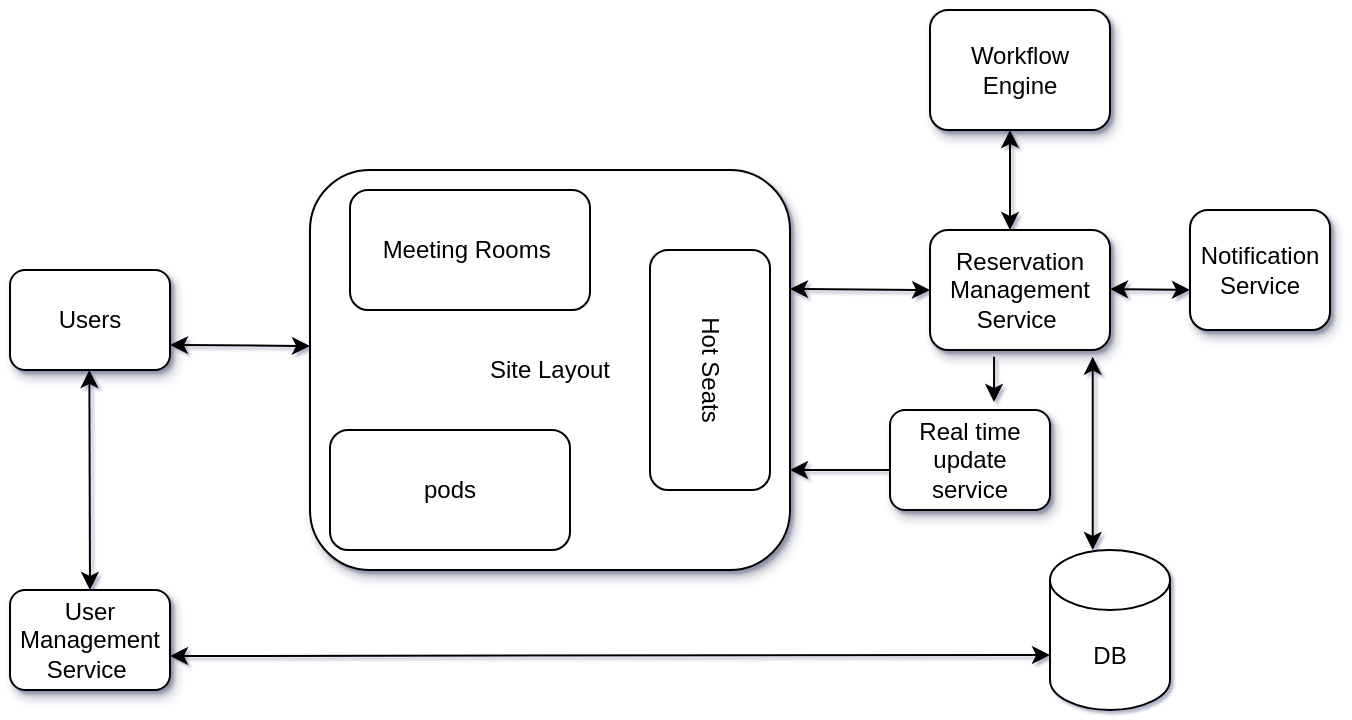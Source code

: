 <mxfile version="14.6.3" type="github" pages="2">
  <diagram id="_MlIaTFmYdxoSdyCVWUp" name="Page-1">
    <mxGraphModel dx="782" dy="469" grid="1" gridSize="10" guides="1" tooltips="1" connect="1" arrows="1" fold="1" page="1" pageScale="1" pageWidth="850" pageHeight="1100" math="0" shadow="1">
      <root>
        <mxCell id="0" />
        <mxCell id="1" parent="0" />
        <mxCell id="K35LnR0Q5-yhbviIUeu--1" value="Users" style="rounded=1;whiteSpace=wrap;html=1;shadow=1;" parent="1" vertex="1">
          <mxGeometry x="20" y="310" width="80" height="50" as="geometry" />
        </mxCell>
        <mxCell id="K35LnR0Q5-yhbviIUeu--2" value="Site Layout" style="rounded=1;whiteSpace=wrap;html=1;glass=0;shadow=1;sketch=0;" parent="1" vertex="1">
          <mxGeometry x="170" y="260" width="240" height="200" as="geometry" />
        </mxCell>
        <mxCell id="K35LnR0Q5-yhbviIUeu--3" value="Meeting Rooms&amp;nbsp;" style="rounded=1;whiteSpace=wrap;html=1;glass=0;sketch=0;shadow=0;" parent="1" vertex="1">
          <mxGeometry x="190" y="270" width="120" height="60" as="geometry" />
        </mxCell>
        <mxCell id="K35LnR0Q5-yhbviIUeu--4" value="pods" style="rounded=1;whiteSpace=wrap;html=1;" parent="1" vertex="1">
          <mxGeometry x="180" y="390" width="120" height="60" as="geometry" />
        </mxCell>
        <mxCell id="K35LnR0Q5-yhbviIUeu--5" value="Hot Seats" style="rounded=1;whiteSpace=wrap;html=1;rotation=90;" parent="1" vertex="1">
          <mxGeometry x="310" y="330" width="120" height="60" as="geometry" />
        </mxCell>
        <mxCell id="K35LnR0Q5-yhbviIUeu--6" value="Reservation Management Service&amp;nbsp;" style="rounded=1;whiteSpace=wrap;html=1;shadow=1;" parent="1" vertex="1">
          <mxGeometry x="480" y="290" width="90" height="60" as="geometry" />
        </mxCell>
        <mxCell id="K35LnR0Q5-yhbviIUeu--7" value="User Management Service&amp;nbsp;" style="rounded=1;whiteSpace=wrap;html=1;shadow=1;" parent="1" vertex="1">
          <mxGeometry x="20" y="470" width="80" height="50" as="geometry" />
        </mxCell>
        <mxCell id="K35LnR0Q5-yhbviIUeu--8" value="DB" style="shape=cylinder3;whiteSpace=wrap;html=1;boundedLbl=1;backgroundOutline=1;size=15;" parent="1" vertex="1">
          <mxGeometry x="540" y="450" width="60" height="80" as="geometry" />
        </mxCell>
        <mxCell id="K35LnR0Q5-yhbviIUeu--12" value="" style="endArrow=classic;startArrow=classic;html=1;exitX=1;exitY=0.75;exitDx=0;exitDy=0;" parent="1" source="K35LnR0Q5-yhbviIUeu--1" edge="1">
          <mxGeometry width="50" height="50" relative="1" as="geometry">
            <mxPoint x="190" y="330" as="sourcePoint" />
            <mxPoint x="170" y="348" as="targetPoint" />
            <Array as="points" />
          </mxGeometry>
        </mxCell>
        <mxCell id="K35LnR0Q5-yhbviIUeu--15" value="" style="endArrow=classic;startArrow=classic;html=1;entryX=0.356;entryY=0;entryDx=0;entryDy=0;entryPerimeter=0;exitX=0.904;exitY=1.056;exitDx=0;exitDy=0;exitPerimeter=0;" parent="1" source="K35LnR0Q5-yhbviIUeu--6" target="K35LnR0Q5-yhbviIUeu--8" edge="1">
          <mxGeometry width="50" height="50" relative="1" as="geometry">
            <mxPoint x="560" y="360" as="sourcePoint" />
            <mxPoint x="640" y="450" as="targetPoint" />
            <Array as="points" />
          </mxGeometry>
        </mxCell>
        <mxCell id="K35LnR0Q5-yhbviIUeu--16" value="" style="endArrow=classic;startArrow=classic;html=1;entryX=0;entryY=0;entryDx=0;entryDy=52.5;entryPerimeter=0;" parent="1" target="K35LnR0Q5-yhbviIUeu--8" edge="1">
          <mxGeometry width="50" height="50" relative="1" as="geometry">
            <mxPoint x="100" y="503" as="sourcePoint" />
            <mxPoint x="440" y="529.5" as="targetPoint" />
            <Array as="points" />
          </mxGeometry>
        </mxCell>
        <mxCell id="K35LnR0Q5-yhbviIUeu--17" value="" style="endArrow=classic;startArrow=classic;html=1;exitX=0.496;exitY=1;exitDx=0;exitDy=0;exitPerimeter=0;entryX=0.5;entryY=0;entryDx=0;entryDy=0;" parent="1" source="K35LnR0Q5-yhbviIUeu--1" target="K35LnR0Q5-yhbviIUeu--7" edge="1">
          <mxGeometry width="50" height="50" relative="1" as="geometry">
            <mxPoint x="80.14" y="383.36" as="sourcePoint" />
            <mxPoint x="79.5" y="470" as="targetPoint" />
            <Array as="points" />
          </mxGeometry>
        </mxCell>
        <mxCell id="K35LnR0Q5-yhbviIUeu--18" value="Workflow Engine" style="rounded=1;whiteSpace=wrap;html=1;glass=0;sketch=0;shadow=1;" parent="1" vertex="1">
          <mxGeometry x="480" y="180" width="90" height="60" as="geometry" />
        </mxCell>
        <mxCell id="K35LnR0Q5-yhbviIUeu--19" value="" style="endArrow=classic;startArrow=classic;html=1;" parent="1" edge="1">
          <mxGeometry width="50" height="50" relative="1" as="geometry">
            <mxPoint x="520" y="240" as="sourcePoint" />
            <mxPoint x="520" y="290" as="targetPoint" />
            <Array as="points" />
          </mxGeometry>
        </mxCell>
        <mxCell id="K35LnR0Q5-yhbviIUeu--20" value="Notification Service" style="rounded=1;whiteSpace=wrap;html=1;shadow=1;" parent="1" vertex="1">
          <mxGeometry x="610" y="280" width="70" height="60" as="geometry" />
        </mxCell>
        <mxCell id="K35LnR0Q5-yhbviIUeu--23" value="" style="endArrow=classic;startArrow=classic;html=1;exitX=1;exitY=0.5;exitDx=0;exitDy=0;entryX=0;entryY=0.5;entryDx=0;entryDy=0;" parent="1" target="K35LnR0Q5-yhbviIUeu--6" edge="1">
          <mxGeometry width="50" height="50" relative="1" as="geometry">
            <mxPoint x="410" y="319.5" as="sourcePoint" />
            <mxPoint x="450" y="320" as="targetPoint" />
            <Array as="points" />
          </mxGeometry>
        </mxCell>
        <mxCell id="K35LnR0Q5-yhbviIUeu--24" value="Real time update service" style="rounded=1;whiteSpace=wrap;html=1;shadow=1;" parent="1" vertex="1">
          <mxGeometry x="460" y="380" width="80" height="50" as="geometry" />
        </mxCell>
        <mxCell id="K35LnR0Q5-yhbviIUeu--25" value="" style="endArrow=classic;html=1;exitX=0.356;exitY=1.056;exitDx=0;exitDy=0;exitPerimeter=0;" parent="1" source="K35LnR0Q5-yhbviIUeu--6" edge="1">
          <mxGeometry width="50" height="50" relative="1" as="geometry">
            <mxPoint x="540" y="385" as="sourcePoint" />
            <mxPoint x="512" y="376" as="targetPoint" />
          </mxGeometry>
        </mxCell>
        <mxCell id="K35LnR0Q5-yhbviIUeu--26" value="" style="endArrow=classic;html=1;entryX=1;entryY=0.75;entryDx=0;entryDy=0;" parent="1" target="K35LnR0Q5-yhbviIUeu--2" edge="1">
          <mxGeometry width="50" height="50" relative="1" as="geometry">
            <mxPoint x="460" y="410" as="sourcePoint" />
            <mxPoint x="490.0" y="416.32" as="targetPoint" />
          </mxGeometry>
        </mxCell>
        <mxCell id="K35LnR0Q5-yhbviIUeu--27" value="" style="endArrow=classic;startArrow=classic;html=1;exitX=1;exitY=0.5;exitDx=0;exitDy=0;" parent="1" edge="1">
          <mxGeometry width="50" height="50" relative="1" as="geometry">
            <mxPoint x="570" y="319.5" as="sourcePoint" />
            <mxPoint x="610" y="320" as="targetPoint" />
            <Array as="points" />
          </mxGeometry>
        </mxCell>
      </root>
    </mxGraphModel>
  </diagram>
  <diagram id="o7n4etkldbsIySTwmedk" name="Page-2">
    <mxGraphModel dx="782" dy="469" grid="1" gridSize="10" guides="1" tooltips="1" connect="1" arrows="1" fold="1" page="1" pageScale="1" pageWidth="850" pageHeight="1100" math="0" shadow="0">
      <root>
        <mxCell id="VEdmg4KZLYOPGYcxSgGX-0" />
        <mxCell id="VEdmg4KZLYOPGYcxSgGX-1" parent="VEdmg4KZLYOPGYcxSgGX-0" />
        <mxCell id="VEdmg4KZLYOPGYcxSgGX-3" value="Application Insights &lt;br&gt;for real time telemetry&amp;nbsp;&amp;nbsp;" style="aspect=fixed;html=1;points=[];align=center;image;fontSize=12;image=img/lib/azure2/devops/Application_Insights.svg;rounded=1;shadow=1;glass=0;sketch=0;strokeColor=#000000;gradientColor=none;" vertex="1" parent="VEdmg4KZLYOPGYcxSgGX-1">
          <mxGeometry x="178.27" y="150" width="20.96" height="30" as="geometry" />
        </mxCell>
        <mxCell id="VEdmg4KZLYOPGYcxSgGX-4" value="Space booking &lt;br&gt;Data Read Service&lt;br&gt;as Http trigger Function&amp;nbsp;" style="aspect=fixed;html=1;points=[];align=center;image;fontSize=12;image=img/lib/azure2/compute/Function_Apps.svg;rounded=1;shadow=1;glass=0;sketch=0;strokeColor=#000000;gradientColor=none;" vertex="1" parent="VEdmg4KZLYOPGYcxSgGX-1">
          <mxGeometry x="570" y="110" width="34" height="30" as="geometry" />
        </mxCell>
        <mxCell id="VEdmg4KZLYOPGYcxSgGX-6" value="Space booking &lt;br&gt;Data Write Service&lt;br&gt;as Queue Trigger&amp;nbsp;&amp;nbsp;" style="aspect=fixed;html=1;points=[];align=center;image;fontSize=12;image=img/lib/azure2/compute/Function_Apps.svg;rounded=1;shadow=1;glass=0;sketch=0;strokeColor=#000000;gradientColor=none;" vertex="1" parent="VEdmg4KZLYOPGYcxSgGX-1">
          <mxGeometry x="560" y="240" width="34" height="30" as="geometry" />
        </mxCell>
        <mxCell id="VEdmg4KZLYOPGYcxSgGX-7" value="users" style="aspect=fixed;html=1;points=[];align=center;image;fontSize=12;image=img/lib/azure2/identity/Users.svg;rounded=1;shadow=1;glass=0;sketch=0;strokeColor=#000000;fillColor=none;gradientColor=none;" vertex="1" parent="VEdmg4KZLYOPGYcxSgGX-1">
          <mxGeometry x="66.66" y="255.74" width="28.36" height="31.02" as="geometry" />
        </mxCell>
        <mxCell id="VEdmg4KZLYOPGYcxSgGX-8" value="ADD" style="aspect=fixed;html=1;points=[];align=center;image;fontSize=12;image=img/lib/azure2/identity/Azure_Active_Directory.svg;rounded=1;shadow=1;glass=0;sketch=0;strokeColor=#000000;fillColor=none;gradientColor=none;" vertex="1" parent="VEdmg4KZLYOPGYcxSgGX-1">
          <mxGeometry x="62.21" y="50" width="32.81" height="30" as="geometry" />
        </mxCell>
        <mxCell id="VEdmg4KZLYOPGYcxSgGX-9" value="Client app&amp;nbsp;&lt;br&gt;for&lt;br&gt;Oauth" style="aspect=fixed;html=1;points=[];align=center;image;fontSize=12;image=img/lib/azure2/identity/App_Registrations.svg;rounded=1;shadow=1;glass=0;sketch=0;strokeColor=#000000;fillColor=none;gradientColor=none;" vertex="1" parent="VEdmg4KZLYOPGYcxSgGX-1">
          <mxGeometry x="66.66" y="140" width="29.54" height="30" as="geometry" />
        </mxCell>
        <mxCell id="VEdmg4KZLYOPGYcxSgGX-10" value="Azure Static App&lt;br&gt;&amp;nbsp;Angular" style="aspect=fixed;html=1;points=[];align=center;image;fontSize=12;image=img/lib/azure2/preview/Static_Apps.svg;rounded=1;shadow=1;glass=0;sketch=0;strokeColor=#000000;fillColor=none;gradientColor=none;" vertex="1" parent="VEdmg4KZLYOPGYcxSgGX-1">
          <mxGeometry x="170" y="255.74" width="37.5" height="30" as="geometry" />
        </mxCell>
        <mxCell id="VEdmg4KZLYOPGYcxSgGX-11" value="Queue for &lt;br&gt;Write Operations" style="verticalLabelPosition=bottom;html=1;verticalAlign=top;align=center;strokeColor=none;fillColor=#00BEF2;shape=mxgraph.azure.storage_queue;rounded=1;shadow=1;glass=0;sketch=0;" vertex="1" parent="VEdmg4KZLYOPGYcxSgGX-1">
          <mxGeometry x="360" y="240" width="40" height="32.5" as="geometry" />
        </mxCell>
        <mxCell id="VEdmg4KZLYOPGYcxSgGX-12" value="Requirements&amp;nbsp;" style="aspect=fixed;html=1;points=[];align=center;image;fontSize=12;image=img/lib/mscae/Azure_Boards.svg;rounded=1;shadow=1;glass=0;sketch=0;strokeColor=#000000;fillColor=none;gradientColor=none;" vertex="1" parent="VEdmg4KZLYOPGYcxSgGX-1">
          <mxGeometry x="176.25" y="520" width="25" height="25" as="geometry" />
        </mxCell>
        <mxCell id="VEdmg4KZLYOPGYcxSgGX-13" value="Git Repo" style="aspect=fixed;html=1;points=[];align=center;image;fontSize=12;image=img/lib/mscae/Azure_Repos.svg;rounded=1;shadow=1;glass=0;sketch=0;strokeColor=#000000;fillColor=none;gradientColor=none;" vertex="1" parent="VEdmg4KZLYOPGYcxSgGX-1">
          <mxGeometry x="175.25" y="430" width="27" height="30" as="geometry" />
        </mxCell>
        <mxCell id="VEdmg4KZLYOPGYcxSgGX-14" value="CICD Pipeline" style="aspect=fixed;html=1;points=[];align=center;image;fontSize=12;image=img/lib/mscae/Azure_Pipelines.svg;rounded=1;shadow=1;glass=0;sketch=0;strokeColor=#000000;fillColor=none;gradientColor=none;" vertex="1" parent="VEdmg4KZLYOPGYcxSgGX-1">
          <mxGeometry x="173.75" y="350" width="30" height="30" as="geometry" />
        </mxCell>
        <mxCell id="VEdmg4KZLYOPGYcxSgGX-15" value="Work Space &lt;br&gt;Reservation DB" style="aspect=fixed;html=1;points=[];align=center;image;fontSize=12;image=img/lib/azure2/preview/Time_Series_Data_Sets.svg;rounded=1;shadow=1;glass=0;sketch=0;strokeColor=#000000;fillColor=none;gradientColor=none;" vertex="1" parent="VEdmg4KZLYOPGYcxSgGX-1">
          <mxGeometry x="750" y="190" width="30" height="40" as="geometry" />
        </mxCell>
        <mxCell id="VEdmg4KZLYOPGYcxSgGX-21" value="SignalR&amp;nbsp;&lt;br&gt;for&lt;br&gt;Real Time Updates" style="aspect=fixed;html=1;points=[];align=center;image;fontSize=12;image=img/lib/mscae/SignalR.svg;rounded=1;shadow=1;glass=0;sketch=0;strokeColor=#000000;fillColor=none;gradientColor=none;" vertex="1" parent="VEdmg4KZLYOPGYcxSgGX-1">
          <mxGeometry x="365" y="330" width="30" height="30" as="geometry" />
        </mxCell>
        <mxCell id="VEdmg4KZLYOPGYcxSgGX-22" value="" style="endArrow=classic;html=1;entryX=0.384;entryY=-0.022;entryDx=0;entryDy=0;entryPerimeter=0;" edge="1" parent="VEdmg4KZLYOPGYcxSgGX-1" target="VEdmg4KZLYOPGYcxSgGX-9">
          <mxGeometry width="50" height="50" relative="1" as="geometry">
            <mxPoint x="78" y="100" as="sourcePoint" />
            <mxPoint x="130" y="40" as="targetPoint" />
          </mxGeometry>
        </mxCell>
        <mxCell id="VEdmg4KZLYOPGYcxSgGX-23" value="" style="endArrow=classic;html=1;entryX=0.384;entryY=-0.022;entryDx=0;entryDy=0;entryPerimeter=0;" edge="1" parent="VEdmg4KZLYOPGYcxSgGX-1">
          <mxGeometry width="50" height="50" relative="1" as="geometry">
            <mxPoint x="80" y="220" as="sourcePoint" />
            <mxPoint x="79.843" y="255.74" as="targetPoint" />
          </mxGeometry>
        </mxCell>
        <mxCell id="VEdmg4KZLYOPGYcxSgGX-24" value="" style="endArrow=classic;html=1;exitX=1.082;exitY=0.761;exitDx=0;exitDy=0;exitPerimeter=0;" edge="1" parent="VEdmg4KZLYOPGYcxSgGX-1" source="VEdmg4KZLYOPGYcxSgGX-7">
          <mxGeometry width="50" height="50" relative="1" as="geometry">
            <mxPoint x="95.02" y="285.74" as="sourcePoint" />
            <mxPoint x="160" y="280" as="targetPoint" />
          </mxGeometry>
        </mxCell>
        <mxCell id="VEdmg4KZLYOPGYcxSgGX-25" value="" style="endArrow=classic;html=1;" edge="1" parent="VEdmg4KZLYOPGYcxSgGX-1">
          <mxGeometry width="50" height="50" relative="1" as="geometry">
            <mxPoint x="190" y="350" as="sourcePoint" />
            <mxPoint x="190" y="320" as="targetPoint" />
          </mxGeometry>
        </mxCell>
        <mxCell id="VEdmg4KZLYOPGYcxSgGX-27" value="" style="endArrow=classic;html=1;" edge="1" parent="VEdmg4KZLYOPGYcxSgGX-1">
          <mxGeometry width="50" height="50" relative="1" as="geometry">
            <mxPoint x="188.25" y="510" as="sourcePoint" />
            <mxPoint x="188.25" y="480" as="targetPoint" />
          </mxGeometry>
        </mxCell>
        <mxCell id="VEdmg4KZLYOPGYcxSgGX-28" value="" style="endArrow=classic;html=1;" edge="1" parent="VEdmg4KZLYOPGYcxSgGX-1">
          <mxGeometry width="50" height="50" relative="1" as="geometry">
            <mxPoint x="188.25" y="250" as="sourcePoint" />
            <mxPoint x="188.25" y="220" as="targetPoint" />
          </mxGeometry>
        </mxCell>
        <mxCell id="VEdmg4KZLYOPGYcxSgGX-29" value="" style="endArrow=classic;html=1;" edge="1" parent="VEdmg4KZLYOPGYcxSgGX-1">
          <mxGeometry width="50" height="50" relative="1" as="geometry">
            <mxPoint x="380" y="350" as="sourcePoint" />
            <mxPoint x="220" y="280" as="targetPoint" />
          </mxGeometry>
        </mxCell>
        <mxCell id="VEdmg4KZLYOPGYcxSgGX-30" value="" style="endArrow=classic;html=1;" edge="1" parent="VEdmg4KZLYOPGYcxSgGX-1">
          <mxGeometry width="50" height="50" relative="1" as="geometry">
            <mxPoint x="220" y="272.5" as="sourcePoint" />
            <mxPoint x="350" y="270" as="targetPoint" />
          </mxGeometry>
        </mxCell>
        <mxCell id="VEdmg4KZLYOPGYcxSgGX-31" value="" style="endArrow=classic;html=1;" edge="1" parent="VEdmg4KZLYOPGYcxSgGX-1">
          <mxGeometry width="50" height="50" relative="1" as="geometry">
            <mxPoint x="420" y="270" as="sourcePoint" />
            <mxPoint x="550" y="267.5" as="targetPoint" />
          </mxGeometry>
        </mxCell>
        <mxCell id="VEdmg4KZLYOPGYcxSgGX-33" value="" style="endArrow=classic;startArrow=classic;html=1;" edge="1" parent="VEdmg4KZLYOPGYcxSgGX-1" target="VEdmg4KZLYOPGYcxSgGX-4">
          <mxGeometry width="50" height="50" relative="1" as="geometry">
            <mxPoint x="210" y="260" as="sourcePoint" />
            <mxPoint x="260" y="210" as="targetPoint" />
          </mxGeometry>
        </mxCell>
        <mxCell id="VEdmg4KZLYOPGYcxSgGX-36" value="" style="endArrow=classic;html=1;" edge="1" parent="VEdmg4KZLYOPGYcxSgGX-1">
          <mxGeometry width="50" height="50" relative="1" as="geometry">
            <mxPoint x="520" y="313" as="sourcePoint" />
            <mxPoint x="400" y="340" as="targetPoint" />
          </mxGeometry>
        </mxCell>
        <mxCell id="VEdmg4KZLYOPGYcxSgGX-39" value="" style="endArrow=classic;startArrow=classic;html=1;" edge="1" parent="VEdmg4KZLYOPGYcxSgGX-1">
          <mxGeometry width="50" height="50" relative="1" as="geometry">
            <mxPoint x="620" y="270" as="sourcePoint" />
            <mxPoint x="720" y="230" as="targetPoint" />
          </mxGeometry>
        </mxCell>
        <mxCell id="VEdmg4KZLYOPGYcxSgGX-40" value="" style="endArrow=classic;startArrow=classic;html=1;" edge="1" parent="VEdmg4KZLYOPGYcxSgGX-1">
          <mxGeometry width="50" height="50" relative="1" as="geometry">
            <mxPoint x="650" y="150" as="sourcePoint" />
            <mxPoint x="740" y="200" as="targetPoint" />
          </mxGeometry>
        </mxCell>
        <mxCell id="VEdmg4KZLYOPGYcxSgGX-41" value="Send Grid&amp;nbsp;&lt;br&gt;for&lt;br&gt;Notifications" style="aspect=fixed;html=1;points=[];align=center;image;fontSize=12;image=img/lib/mscae/SendGrid_Accounts.svg;rounded=1;shadow=1;glass=0;sketch=0;strokeColor=#000000;fillColor=none;gradientColor=none;" vertex="1" parent="VEdmg4KZLYOPGYcxSgGX-1">
          <mxGeometry x="552" y="390" width="40" height="40" as="geometry" />
        </mxCell>
        <mxCell id="VEdmg4KZLYOPGYcxSgGX-42" value="" style="endArrow=classic;html=1;" edge="1" parent="VEdmg4KZLYOPGYcxSgGX-1">
          <mxGeometry width="50" height="50" relative="1" as="geometry">
            <mxPoint x="570" y="322.5" as="sourcePoint" />
            <mxPoint x="570" y="380" as="targetPoint" />
          </mxGeometry>
        </mxCell>
        <mxCell id="VEdmg4KZLYOPGYcxSgGX-43" value="&lt;b&gt;&lt;span style=&quot;font-size: 10.0pt ; line-height: 107% ; font-family: &amp;#34;times new roman&amp;#34; , serif&quot;&gt;ELSA Core &lt;br&gt;Workflow Engine&lt;/span&gt;&lt;/b&gt;&lt;span style=&quot;font-size: 10.0pt ; line-height: 107% ; font-family: &amp;#34;times new roman&amp;#34; , serif&quot;&gt;&lt;/span&gt;" style="aspect=fixed;html=1;points=[];align=center;image;fontSize=12;image=img/lib/mscae/Connection.svg;rounded=1;shadow=1;glass=0;sketch=0;strokeColor=#000000;fillColor=none;gradientColor=none;" vertex="1" parent="VEdmg4KZLYOPGYcxSgGX-1">
          <mxGeometry x="730" y="420" width="50" height="31" as="geometry" />
        </mxCell>
        <mxCell id="VEdmg4KZLYOPGYcxSgGX-44" value="" style="endArrow=classic;startArrow=classic;html=1;" edge="1" parent="VEdmg4KZLYOPGYcxSgGX-1" target="VEdmg4KZLYOPGYcxSgGX-43">
          <mxGeometry width="50" height="50" relative="1" as="geometry">
            <mxPoint x="640" y="320" as="sourcePoint" />
            <mxPoint x="730" y="240" as="targetPoint" />
          </mxGeometry>
        </mxCell>
        <mxCell id="VEdmg4KZLYOPGYcxSgGX-46" value="" style="edgeStyle=orthogonalEdgeStyle;rounded=0;orthogonalLoop=1;jettySize=auto;html=1;" edge="1" parent="VEdmg4KZLYOPGYcxSgGX-1" source="VEdmg4KZLYOPGYcxSgGX-45" target="VEdmg4KZLYOPGYcxSgGX-4">
          <mxGeometry relative="1" as="geometry" />
        </mxCell>
        <mxCell id="VEdmg4KZLYOPGYcxSgGX-49" value="" style="edgeStyle=orthogonalEdgeStyle;rounded=0;orthogonalLoop=1;jettySize=auto;html=1;" edge="1" parent="VEdmg4KZLYOPGYcxSgGX-1" source="VEdmg4KZLYOPGYcxSgGX-45" target="VEdmg4KZLYOPGYcxSgGX-4">
          <mxGeometry relative="1" as="geometry" />
        </mxCell>
        <mxCell id="VEdmg4KZLYOPGYcxSgGX-45" value="User Management&lt;br&gt;Http Trigger function&amp;nbsp;" style="aspect=fixed;html=1;points=[];align=center;image;fontSize=12;image=img/lib/azure2/compute/Function_Apps.svg;rounded=1;shadow=1;glass=0;sketch=0;strokeColor=#000000;gradientColor=none;" vertex="1" parent="VEdmg4KZLYOPGYcxSgGX-1">
          <mxGeometry x="570" y="10" width="34" height="30" as="geometry" />
        </mxCell>
        <mxCell id="VEdmg4KZLYOPGYcxSgGX-47" value="" style="endArrow=classic;startArrow=classic;html=1;" edge="1" parent="VEdmg4KZLYOPGYcxSgGX-1" target="VEdmg4KZLYOPGYcxSgGX-45">
          <mxGeometry width="50" height="50" relative="1" as="geometry">
            <mxPoint x="203.75" y="248.91" as="sourcePoint" />
            <mxPoint x="563.75" y="119.998" as="targetPoint" />
          </mxGeometry>
        </mxCell>
        <mxCell id="VEdmg4KZLYOPGYcxSgGX-48" value="" style="endArrow=classic;startArrow=classic;html=1;entryX=0.378;entryY=0.017;entryDx=0;entryDy=0;entryPerimeter=0;" edge="1" parent="VEdmg4KZLYOPGYcxSgGX-1" target="VEdmg4KZLYOPGYcxSgGX-15">
          <mxGeometry width="50" height="50" relative="1" as="geometry">
            <mxPoint x="610" y="30" as="sourcePoint" />
            <mxPoint x="700" y="80" as="targetPoint" />
          </mxGeometry>
        </mxCell>
        <mxCell id="VEdmg4KZLYOPGYcxSgGX-51" value="" style="endArrow=classic;html=1;" edge="1" parent="VEdmg4KZLYOPGYcxSgGX-1">
          <mxGeometry width="50" height="50" relative="1" as="geometry">
            <mxPoint x="188.25" y="425" as="sourcePoint" />
            <mxPoint x="188.25" y="395" as="targetPoint" />
          </mxGeometry>
        </mxCell>
        <mxCell id="S3PebNm3NmK4oPTD0EAq-0" value="" style="aspect=fixed;html=1;points=[];align=center;image;fontSize=12;image=img/lib/mscae/Key_Vaults.svg;rounded=1;shadow=1;glass=0;sketch=0;strokeColor=#000000;fillColor=none;gradientColor=none;" vertex="1" parent="VEdmg4KZLYOPGYcxSgGX-1">
          <mxGeometry x="260" y="350" width="48" height="50" as="geometry" />
        </mxCell>
        <mxCell id="S3PebNm3NmK4oPTD0EAq-1" value="" style="endArrow=classic;startArrow=classic;html=1;" edge="1" parent="VEdmg4KZLYOPGYcxSgGX-1" target="S3PebNm3NmK4oPTD0EAq-0">
          <mxGeometry width="50" height="50" relative="1" as="geometry">
            <mxPoint x="220" y="310" as="sourcePoint" />
            <mxPoint x="320" y="300" as="targetPoint" />
          </mxGeometry>
        </mxCell>
      </root>
    </mxGraphModel>
  </diagram>
</mxfile>
